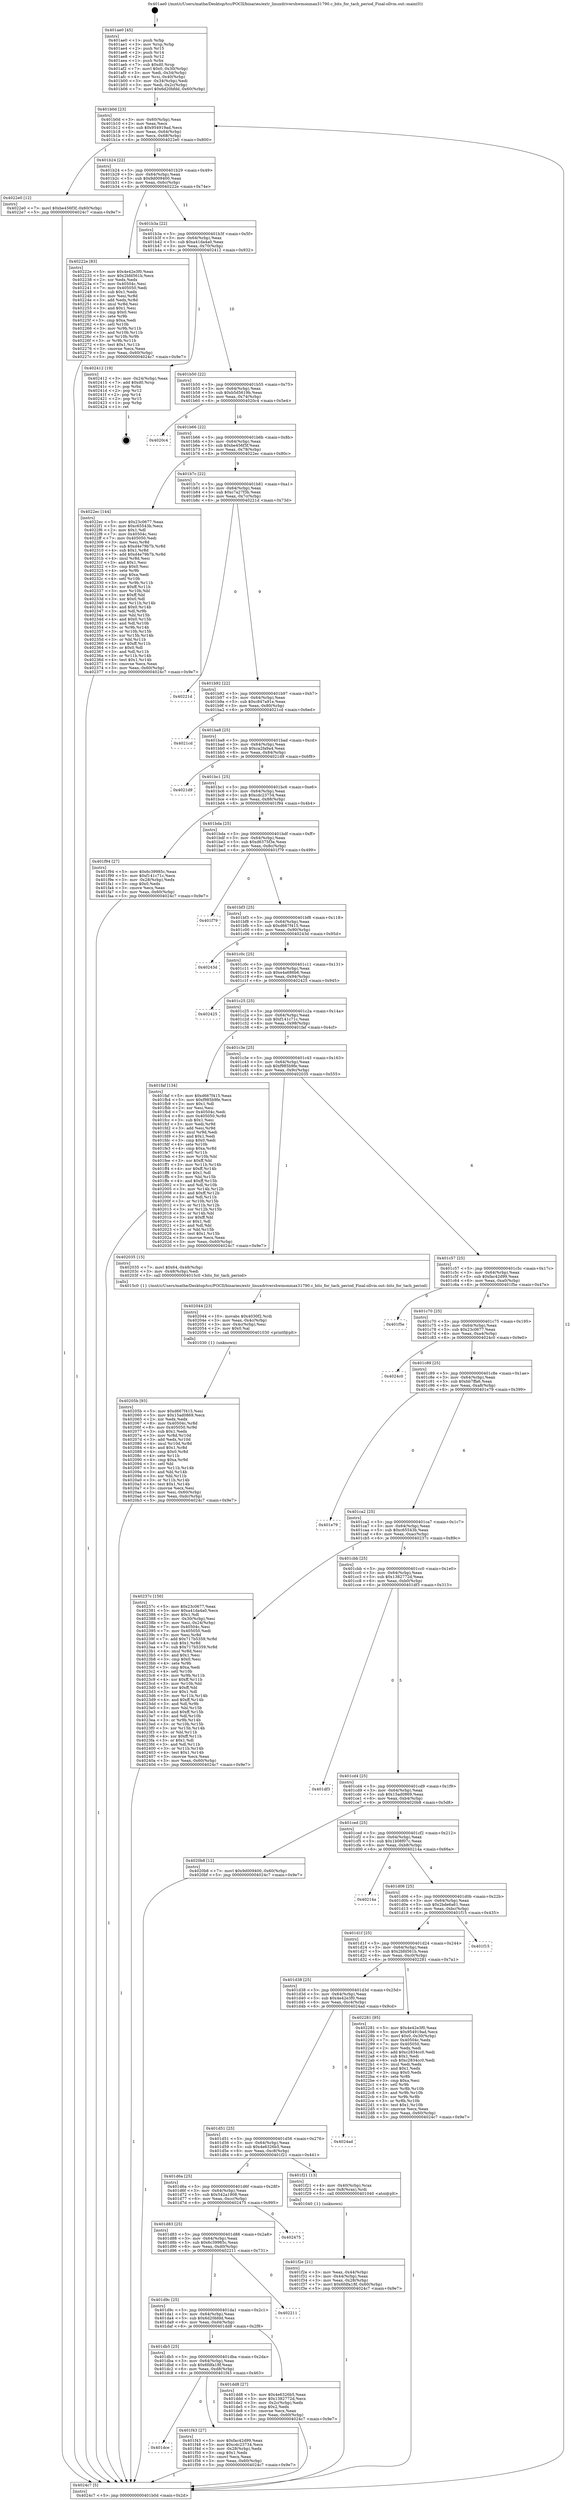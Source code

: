 digraph "0x401ae0" {
  label = "0x401ae0 (/mnt/c/Users/mathe/Desktop/tcc/POCII/binaries/extr_linuxdrivershwmonmax31790.c_bits_for_tach_period_Final-ollvm.out::main(0))"
  labelloc = "t"
  node[shape=record]

  Entry [label="",width=0.3,height=0.3,shape=circle,fillcolor=black,style=filled]
  "0x401b0d" [label="{
     0x401b0d [23]\l
     | [instrs]\l
     &nbsp;&nbsp;0x401b0d \<+3\>: mov -0x60(%rbp),%eax\l
     &nbsp;&nbsp;0x401b10 \<+2\>: mov %eax,%ecx\l
     &nbsp;&nbsp;0x401b12 \<+6\>: sub $0x954919ad,%ecx\l
     &nbsp;&nbsp;0x401b18 \<+3\>: mov %eax,-0x64(%rbp)\l
     &nbsp;&nbsp;0x401b1b \<+3\>: mov %ecx,-0x68(%rbp)\l
     &nbsp;&nbsp;0x401b1e \<+6\>: je 00000000004022e0 \<main+0x800\>\l
  }"]
  "0x4022e0" [label="{
     0x4022e0 [12]\l
     | [instrs]\l
     &nbsp;&nbsp;0x4022e0 \<+7\>: movl $0xbe456f3f,-0x60(%rbp)\l
     &nbsp;&nbsp;0x4022e7 \<+5\>: jmp 00000000004024c7 \<main+0x9e7\>\l
  }"]
  "0x401b24" [label="{
     0x401b24 [22]\l
     | [instrs]\l
     &nbsp;&nbsp;0x401b24 \<+5\>: jmp 0000000000401b29 \<main+0x49\>\l
     &nbsp;&nbsp;0x401b29 \<+3\>: mov -0x64(%rbp),%eax\l
     &nbsp;&nbsp;0x401b2c \<+5\>: sub $0x9d009400,%eax\l
     &nbsp;&nbsp;0x401b31 \<+3\>: mov %eax,-0x6c(%rbp)\l
     &nbsp;&nbsp;0x401b34 \<+6\>: je 000000000040222e \<main+0x74e\>\l
  }"]
  Exit [label="",width=0.3,height=0.3,shape=circle,fillcolor=black,style=filled,peripheries=2]
  "0x40222e" [label="{
     0x40222e [83]\l
     | [instrs]\l
     &nbsp;&nbsp;0x40222e \<+5\>: mov $0x4e42e3f0,%eax\l
     &nbsp;&nbsp;0x402233 \<+5\>: mov $0x2bfd561b,%ecx\l
     &nbsp;&nbsp;0x402238 \<+2\>: xor %edx,%edx\l
     &nbsp;&nbsp;0x40223a \<+7\>: mov 0x40504c,%esi\l
     &nbsp;&nbsp;0x402241 \<+7\>: mov 0x405050,%edi\l
     &nbsp;&nbsp;0x402248 \<+3\>: sub $0x1,%edx\l
     &nbsp;&nbsp;0x40224b \<+3\>: mov %esi,%r8d\l
     &nbsp;&nbsp;0x40224e \<+3\>: add %edx,%r8d\l
     &nbsp;&nbsp;0x402251 \<+4\>: imul %r8d,%esi\l
     &nbsp;&nbsp;0x402255 \<+3\>: and $0x1,%esi\l
     &nbsp;&nbsp;0x402258 \<+3\>: cmp $0x0,%esi\l
     &nbsp;&nbsp;0x40225b \<+4\>: sete %r9b\l
     &nbsp;&nbsp;0x40225f \<+3\>: cmp $0xa,%edi\l
     &nbsp;&nbsp;0x402262 \<+4\>: setl %r10b\l
     &nbsp;&nbsp;0x402266 \<+3\>: mov %r9b,%r11b\l
     &nbsp;&nbsp;0x402269 \<+3\>: and %r10b,%r11b\l
     &nbsp;&nbsp;0x40226c \<+3\>: xor %r10b,%r9b\l
     &nbsp;&nbsp;0x40226f \<+3\>: or %r9b,%r11b\l
     &nbsp;&nbsp;0x402272 \<+4\>: test $0x1,%r11b\l
     &nbsp;&nbsp;0x402276 \<+3\>: cmovne %ecx,%eax\l
     &nbsp;&nbsp;0x402279 \<+3\>: mov %eax,-0x60(%rbp)\l
     &nbsp;&nbsp;0x40227c \<+5\>: jmp 00000000004024c7 \<main+0x9e7\>\l
  }"]
  "0x401b3a" [label="{
     0x401b3a [22]\l
     | [instrs]\l
     &nbsp;&nbsp;0x401b3a \<+5\>: jmp 0000000000401b3f \<main+0x5f\>\l
     &nbsp;&nbsp;0x401b3f \<+3\>: mov -0x64(%rbp),%eax\l
     &nbsp;&nbsp;0x401b42 \<+5\>: sub $0xa41da4a0,%eax\l
     &nbsp;&nbsp;0x401b47 \<+3\>: mov %eax,-0x70(%rbp)\l
     &nbsp;&nbsp;0x401b4a \<+6\>: je 0000000000402412 \<main+0x932\>\l
  }"]
  "0x40205b" [label="{
     0x40205b [93]\l
     | [instrs]\l
     &nbsp;&nbsp;0x40205b \<+5\>: mov $0xd667f415,%esi\l
     &nbsp;&nbsp;0x402060 \<+5\>: mov $0x15ad0869,%ecx\l
     &nbsp;&nbsp;0x402065 \<+2\>: xor %edx,%edx\l
     &nbsp;&nbsp;0x402067 \<+8\>: mov 0x40504c,%r8d\l
     &nbsp;&nbsp;0x40206f \<+8\>: mov 0x405050,%r9d\l
     &nbsp;&nbsp;0x402077 \<+3\>: sub $0x1,%edx\l
     &nbsp;&nbsp;0x40207a \<+3\>: mov %r8d,%r10d\l
     &nbsp;&nbsp;0x40207d \<+3\>: add %edx,%r10d\l
     &nbsp;&nbsp;0x402080 \<+4\>: imul %r10d,%r8d\l
     &nbsp;&nbsp;0x402084 \<+4\>: and $0x1,%r8d\l
     &nbsp;&nbsp;0x402088 \<+4\>: cmp $0x0,%r8d\l
     &nbsp;&nbsp;0x40208c \<+4\>: sete %r11b\l
     &nbsp;&nbsp;0x402090 \<+4\>: cmp $0xa,%r9d\l
     &nbsp;&nbsp;0x402094 \<+3\>: setl %bl\l
     &nbsp;&nbsp;0x402097 \<+3\>: mov %r11b,%r14b\l
     &nbsp;&nbsp;0x40209a \<+3\>: and %bl,%r14b\l
     &nbsp;&nbsp;0x40209d \<+3\>: xor %bl,%r11b\l
     &nbsp;&nbsp;0x4020a0 \<+3\>: or %r11b,%r14b\l
     &nbsp;&nbsp;0x4020a3 \<+4\>: test $0x1,%r14b\l
     &nbsp;&nbsp;0x4020a7 \<+3\>: cmovne %ecx,%esi\l
     &nbsp;&nbsp;0x4020aa \<+3\>: mov %esi,-0x60(%rbp)\l
     &nbsp;&nbsp;0x4020ad \<+6\>: mov %eax,-0xdc(%rbp)\l
     &nbsp;&nbsp;0x4020b3 \<+5\>: jmp 00000000004024c7 \<main+0x9e7\>\l
  }"]
  "0x402412" [label="{
     0x402412 [19]\l
     | [instrs]\l
     &nbsp;&nbsp;0x402412 \<+3\>: mov -0x24(%rbp),%eax\l
     &nbsp;&nbsp;0x402415 \<+7\>: add $0xd0,%rsp\l
     &nbsp;&nbsp;0x40241c \<+1\>: pop %rbx\l
     &nbsp;&nbsp;0x40241d \<+2\>: pop %r12\l
     &nbsp;&nbsp;0x40241f \<+2\>: pop %r14\l
     &nbsp;&nbsp;0x402421 \<+2\>: pop %r15\l
     &nbsp;&nbsp;0x402423 \<+1\>: pop %rbp\l
     &nbsp;&nbsp;0x402424 \<+1\>: ret\l
  }"]
  "0x401b50" [label="{
     0x401b50 [22]\l
     | [instrs]\l
     &nbsp;&nbsp;0x401b50 \<+5\>: jmp 0000000000401b55 \<main+0x75\>\l
     &nbsp;&nbsp;0x401b55 \<+3\>: mov -0x64(%rbp),%eax\l
     &nbsp;&nbsp;0x401b58 \<+5\>: sub $0xb5d5619b,%eax\l
     &nbsp;&nbsp;0x401b5d \<+3\>: mov %eax,-0x74(%rbp)\l
     &nbsp;&nbsp;0x401b60 \<+6\>: je 00000000004020c4 \<main+0x5e4\>\l
  }"]
  "0x402044" [label="{
     0x402044 [23]\l
     | [instrs]\l
     &nbsp;&nbsp;0x402044 \<+10\>: movabs $0x4030f2,%rdi\l
     &nbsp;&nbsp;0x40204e \<+3\>: mov %eax,-0x4c(%rbp)\l
     &nbsp;&nbsp;0x402051 \<+3\>: mov -0x4c(%rbp),%esi\l
     &nbsp;&nbsp;0x402054 \<+2\>: mov $0x0,%al\l
     &nbsp;&nbsp;0x402056 \<+5\>: call 0000000000401030 \<printf@plt\>\l
     | [calls]\l
     &nbsp;&nbsp;0x401030 \{1\} (unknown)\l
  }"]
  "0x4020c4" [label="{
     0x4020c4\l
  }", style=dashed]
  "0x401b66" [label="{
     0x401b66 [22]\l
     | [instrs]\l
     &nbsp;&nbsp;0x401b66 \<+5\>: jmp 0000000000401b6b \<main+0x8b\>\l
     &nbsp;&nbsp;0x401b6b \<+3\>: mov -0x64(%rbp),%eax\l
     &nbsp;&nbsp;0x401b6e \<+5\>: sub $0xbe456f3f,%eax\l
     &nbsp;&nbsp;0x401b73 \<+3\>: mov %eax,-0x78(%rbp)\l
     &nbsp;&nbsp;0x401b76 \<+6\>: je 00000000004022ec \<main+0x80c\>\l
  }"]
  "0x401dce" [label="{
     0x401dce\l
  }", style=dashed]
  "0x4022ec" [label="{
     0x4022ec [144]\l
     | [instrs]\l
     &nbsp;&nbsp;0x4022ec \<+5\>: mov $0x23c0677,%eax\l
     &nbsp;&nbsp;0x4022f1 \<+5\>: mov $0xc65543b,%ecx\l
     &nbsp;&nbsp;0x4022f6 \<+2\>: mov $0x1,%dl\l
     &nbsp;&nbsp;0x4022f8 \<+7\>: mov 0x40504c,%esi\l
     &nbsp;&nbsp;0x4022ff \<+7\>: mov 0x405050,%edi\l
     &nbsp;&nbsp;0x402306 \<+3\>: mov %esi,%r8d\l
     &nbsp;&nbsp;0x402309 \<+7\>: sub $0xd4e79b7b,%r8d\l
     &nbsp;&nbsp;0x402310 \<+4\>: sub $0x1,%r8d\l
     &nbsp;&nbsp;0x402314 \<+7\>: add $0xd4e79b7b,%r8d\l
     &nbsp;&nbsp;0x40231b \<+4\>: imul %r8d,%esi\l
     &nbsp;&nbsp;0x40231f \<+3\>: and $0x1,%esi\l
     &nbsp;&nbsp;0x402322 \<+3\>: cmp $0x0,%esi\l
     &nbsp;&nbsp;0x402325 \<+4\>: sete %r9b\l
     &nbsp;&nbsp;0x402329 \<+3\>: cmp $0xa,%edi\l
     &nbsp;&nbsp;0x40232c \<+4\>: setl %r10b\l
     &nbsp;&nbsp;0x402330 \<+3\>: mov %r9b,%r11b\l
     &nbsp;&nbsp;0x402333 \<+4\>: xor $0xff,%r11b\l
     &nbsp;&nbsp;0x402337 \<+3\>: mov %r10b,%bl\l
     &nbsp;&nbsp;0x40233a \<+3\>: xor $0xff,%bl\l
     &nbsp;&nbsp;0x40233d \<+3\>: xor $0x0,%dl\l
     &nbsp;&nbsp;0x402340 \<+3\>: mov %r11b,%r14b\l
     &nbsp;&nbsp;0x402343 \<+4\>: and $0x0,%r14b\l
     &nbsp;&nbsp;0x402347 \<+3\>: and %dl,%r9b\l
     &nbsp;&nbsp;0x40234a \<+3\>: mov %bl,%r15b\l
     &nbsp;&nbsp;0x40234d \<+4\>: and $0x0,%r15b\l
     &nbsp;&nbsp;0x402351 \<+3\>: and %dl,%r10b\l
     &nbsp;&nbsp;0x402354 \<+3\>: or %r9b,%r14b\l
     &nbsp;&nbsp;0x402357 \<+3\>: or %r10b,%r15b\l
     &nbsp;&nbsp;0x40235a \<+3\>: xor %r15b,%r14b\l
     &nbsp;&nbsp;0x40235d \<+3\>: or %bl,%r11b\l
     &nbsp;&nbsp;0x402360 \<+4\>: xor $0xff,%r11b\l
     &nbsp;&nbsp;0x402364 \<+3\>: or $0x0,%dl\l
     &nbsp;&nbsp;0x402367 \<+3\>: and %dl,%r11b\l
     &nbsp;&nbsp;0x40236a \<+3\>: or %r11b,%r14b\l
     &nbsp;&nbsp;0x40236d \<+4\>: test $0x1,%r14b\l
     &nbsp;&nbsp;0x402371 \<+3\>: cmovne %ecx,%eax\l
     &nbsp;&nbsp;0x402374 \<+3\>: mov %eax,-0x60(%rbp)\l
     &nbsp;&nbsp;0x402377 \<+5\>: jmp 00000000004024c7 \<main+0x9e7\>\l
  }"]
  "0x401b7c" [label="{
     0x401b7c [22]\l
     | [instrs]\l
     &nbsp;&nbsp;0x401b7c \<+5\>: jmp 0000000000401b81 \<main+0xa1\>\l
     &nbsp;&nbsp;0x401b81 \<+3\>: mov -0x64(%rbp),%eax\l
     &nbsp;&nbsp;0x401b84 \<+5\>: sub $0xc7a27f3b,%eax\l
     &nbsp;&nbsp;0x401b89 \<+3\>: mov %eax,-0x7c(%rbp)\l
     &nbsp;&nbsp;0x401b8c \<+6\>: je 000000000040221d \<main+0x73d\>\l
  }"]
  "0x401f43" [label="{
     0x401f43 [27]\l
     | [instrs]\l
     &nbsp;&nbsp;0x401f43 \<+5\>: mov $0xfac42d99,%eax\l
     &nbsp;&nbsp;0x401f48 \<+5\>: mov $0xcdc23734,%ecx\l
     &nbsp;&nbsp;0x401f4d \<+3\>: mov -0x28(%rbp),%edx\l
     &nbsp;&nbsp;0x401f50 \<+3\>: cmp $0x1,%edx\l
     &nbsp;&nbsp;0x401f53 \<+3\>: cmovl %ecx,%eax\l
     &nbsp;&nbsp;0x401f56 \<+3\>: mov %eax,-0x60(%rbp)\l
     &nbsp;&nbsp;0x401f59 \<+5\>: jmp 00000000004024c7 \<main+0x9e7\>\l
  }"]
  "0x40221d" [label="{
     0x40221d\l
  }", style=dashed]
  "0x401b92" [label="{
     0x401b92 [22]\l
     | [instrs]\l
     &nbsp;&nbsp;0x401b92 \<+5\>: jmp 0000000000401b97 \<main+0xb7\>\l
     &nbsp;&nbsp;0x401b97 \<+3\>: mov -0x64(%rbp),%eax\l
     &nbsp;&nbsp;0x401b9a \<+5\>: sub $0xc847a91e,%eax\l
     &nbsp;&nbsp;0x401b9f \<+3\>: mov %eax,-0x80(%rbp)\l
     &nbsp;&nbsp;0x401ba2 \<+6\>: je 00000000004021cd \<main+0x6ed\>\l
  }"]
  "0x401f2e" [label="{
     0x401f2e [21]\l
     | [instrs]\l
     &nbsp;&nbsp;0x401f2e \<+3\>: mov %eax,-0x44(%rbp)\l
     &nbsp;&nbsp;0x401f31 \<+3\>: mov -0x44(%rbp),%eax\l
     &nbsp;&nbsp;0x401f34 \<+3\>: mov %eax,-0x28(%rbp)\l
     &nbsp;&nbsp;0x401f37 \<+7\>: movl $0x6fdfa18f,-0x60(%rbp)\l
     &nbsp;&nbsp;0x401f3e \<+5\>: jmp 00000000004024c7 \<main+0x9e7\>\l
  }"]
  "0x4021cd" [label="{
     0x4021cd\l
  }", style=dashed]
  "0x401ba8" [label="{
     0x401ba8 [25]\l
     | [instrs]\l
     &nbsp;&nbsp;0x401ba8 \<+5\>: jmp 0000000000401bad \<main+0xcd\>\l
     &nbsp;&nbsp;0x401bad \<+3\>: mov -0x64(%rbp),%eax\l
     &nbsp;&nbsp;0x401bb0 \<+5\>: sub $0xca2fa9a4,%eax\l
     &nbsp;&nbsp;0x401bb5 \<+6\>: mov %eax,-0x84(%rbp)\l
     &nbsp;&nbsp;0x401bbb \<+6\>: je 00000000004021d9 \<main+0x6f9\>\l
  }"]
  "0x401ae0" [label="{
     0x401ae0 [45]\l
     | [instrs]\l
     &nbsp;&nbsp;0x401ae0 \<+1\>: push %rbp\l
     &nbsp;&nbsp;0x401ae1 \<+3\>: mov %rsp,%rbp\l
     &nbsp;&nbsp;0x401ae4 \<+2\>: push %r15\l
     &nbsp;&nbsp;0x401ae6 \<+2\>: push %r14\l
     &nbsp;&nbsp;0x401ae8 \<+2\>: push %r12\l
     &nbsp;&nbsp;0x401aea \<+1\>: push %rbx\l
     &nbsp;&nbsp;0x401aeb \<+7\>: sub $0xd0,%rsp\l
     &nbsp;&nbsp;0x401af2 \<+7\>: movl $0x0,-0x30(%rbp)\l
     &nbsp;&nbsp;0x401af9 \<+3\>: mov %edi,-0x34(%rbp)\l
     &nbsp;&nbsp;0x401afc \<+4\>: mov %rsi,-0x40(%rbp)\l
     &nbsp;&nbsp;0x401b00 \<+3\>: mov -0x34(%rbp),%edi\l
     &nbsp;&nbsp;0x401b03 \<+3\>: mov %edi,-0x2c(%rbp)\l
     &nbsp;&nbsp;0x401b06 \<+7\>: movl $0x6d20bfdd,-0x60(%rbp)\l
  }"]
  "0x4021d9" [label="{
     0x4021d9\l
  }", style=dashed]
  "0x401bc1" [label="{
     0x401bc1 [25]\l
     | [instrs]\l
     &nbsp;&nbsp;0x401bc1 \<+5\>: jmp 0000000000401bc6 \<main+0xe6\>\l
     &nbsp;&nbsp;0x401bc6 \<+3\>: mov -0x64(%rbp),%eax\l
     &nbsp;&nbsp;0x401bc9 \<+5\>: sub $0xcdc23734,%eax\l
     &nbsp;&nbsp;0x401bce \<+6\>: mov %eax,-0x88(%rbp)\l
     &nbsp;&nbsp;0x401bd4 \<+6\>: je 0000000000401f94 \<main+0x4b4\>\l
  }"]
  "0x4024c7" [label="{
     0x4024c7 [5]\l
     | [instrs]\l
     &nbsp;&nbsp;0x4024c7 \<+5\>: jmp 0000000000401b0d \<main+0x2d\>\l
  }"]
  "0x401f94" [label="{
     0x401f94 [27]\l
     | [instrs]\l
     &nbsp;&nbsp;0x401f94 \<+5\>: mov $0x6c39985c,%eax\l
     &nbsp;&nbsp;0x401f99 \<+5\>: mov $0xf141c71c,%ecx\l
     &nbsp;&nbsp;0x401f9e \<+3\>: mov -0x28(%rbp),%edx\l
     &nbsp;&nbsp;0x401fa1 \<+3\>: cmp $0x0,%edx\l
     &nbsp;&nbsp;0x401fa4 \<+3\>: cmove %ecx,%eax\l
     &nbsp;&nbsp;0x401fa7 \<+3\>: mov %eax,-0x60(%rbp)\l
     &nbsp;&nbsp;0x401faa \<+5\>: jmp 00000000004024c7 \<main+0x9e7\>\l
  }"]
  "0x401bda" [label="{
     0x401bda [25]\l
     | [instrs]\l
     &nbsp;&nbsp;0x401bda \<+5\>: jmp 0000000000401bdf \<main+0xff\>\l
     &nbsp;&nbsp;0x401bdf \<+3\>: mov -0x64(%rbp),%eax\l
     &nbsp;&nbsp;0x401be2 \<+5\>: sub $0xd6375f3e,%eax\l
     &nbsp;&nbsp;0x401be7 \<+6\>: mov %eax,-0x8c(%rbp)\l
     &nbsp;&nbsp;0x401bed \<+6\>: je 0000000000401f79 \<main+0x499\>\l
  }"]
  "0x401db5" [label="{
     0x401db5 [25]\l
     | [instrs]\l
     &nbsp;&nbsp;0x401db5 \<+5\>: jmp 0000000000401dba \<main+0x2da\>\l
     &nbsp;&nbsp;0x401dba \<+3\>: mov -0x64(%rbp),%eax\l
     &nbsp;&nbsp;0x401dbd \<+5\>: sub $0x6fdfa18f,%eax\l
     &nbsp;&nbsp;0x401dc2 \<+6\>: mov %eax,-0xd8(%rbp)\l
     &nbsp;&nbsp;0x401dc8 \<+6\>: je 0000000000401f43 \<main+0x463\>\l
  }"]
  "0x401f79" [label="{
     0x401f79\l
  }", style=dashed]
  "0x401bf3" [label="{
     0x401bf3 [25]\l
     | [instrs]\l
     &nbsp;&nbsp;0x401bf3 \<+5\>: jmp 0000000000401bf8 \<main+0x118\>\l
     &nbsp;&nbsp;0x401bf8 \<+3\>: mov -0x64(%rbp),%eax\l
     &nbsp;&nbsp;0x401bfb \<+5\>: sub $0xd667f415,%eax\l
     &nbsp;&nbsp;0x401c00 \<+6\>: mov %eax,-0x90(%rbp)\l
     &nbsp;&nbsp;0x401c06 \<+6\>: je 000000000040243d \<main+0x95d\>\l
  }"]
  "0x401dd8" [label="{
     0x401dd8 [27]\l
     | [instrs]\l
     &nbsp;&nbsp;0x401dd8 \<+5\>: mov $0x4e6326b5,%eax\l
     &nbsp;&nbsp;0x401ddd \<+5\>: mov $0x1382772d,%ecx\l
     &nbsp;&nbsp;0x401de2 \<+3\>: mov -0x2c(%rbp),%edx\l
     &nbsp;&nbsp;0x401de5 \<+3\>: cmp $0x2,%edx\l
     &nbsp;&nbsp;0x401de8 \<+3\>: cmovne %ecx,%eax\l
     &nbsp;&nbsp;0x401deb \<+3\>: mov %eax,-0x60(%rbp)\l
     &nbsp;&nbsp;0x401dee \<+5\>: jmp 00000000004024c7 \<main+0x9e7\>\l
  }"]
  "0x40243d" [label="{
     0x40243d\l
  }", style=dashed]
  "0x401c0c" [label="{
     0x401c0c [25]\l
     | [instrs]\l
     &nbsp;&nbsp;0x401c0c \<+5\>: jmp 0000000000401c11 \<main+0x131\>\l
     &nbsp;&nbsp;0x401c11 \<+3\>: mov -0x64(%rbp),%eax\l
     &nbsp;&nbsp;0x401c14 \<+5\>: sub $0xe4a686b6,%eax\l
     &nbsp;&nbsp;0x401c19 \<+6\>: mov %eax,-0x94(%rbp)\l
     &nbsp;&nbsp;0x401c1f \<+6\>: je 0000000000402425 \<main+0x945\>\l
  }"]
  "0x401d9c" [label="{
     0x401d9c [25]\l
     | [instrs]\l
     &nbsp;&nbsp;0x401d9c \<+5\>: jmp 0000000000401da1 \<main+0x2c1\>\l
     &nbsp;&nbsp;0x401da1 \<+3\>: mov -0x64(%rbp),%eax\l
     &nbsp;&nbsp;0x401da4 \<+5\>: sub $0x6d20bfdd,%eax\l
     &nbsp;&nbsp;0x401da9 \<+6\>: mov %eax,-0xd4(%rbp)\l
     &nbsp;&nbsp;0x401daf \<+6\>: je 0000000000401dd8 \<main+0x2f8\>\l
  }"]
  "0x402425" [label="{
     0x402425\l
  }", style=dashed]
  "0x401c25" [label="{
     0x401c25 [25]\l
     | [instrs]\l
     &nbsp;&nbsp;0x401c25 \<+5\>: jmp 0000000000401c2a \<main+0x14a\>\l
     &nbsp;&nbsp;0x401c2a \<+3\>: mov -0x64(%rbp),%eax\l
     &nbsp;&nbsp;0x401c2d \<+5\>: sub $0xf141c71c,%eax\l
     &nbsp;&nbsp;0x401c32 \<+6\>: mov %eax,-0x98(%rbp)\l
     &nbsp;&nbsp;0x401c38 \<+6\>: je 0000000000401faf \<main+0x4cf\>\l
  }"]
  "0x402211" [label="{
     0x402211\l
  }", style=dashed]
  "0x401faf" [label="{
     0x401faf [134]\l
     | [instrs]\l
     &nbsp;&nbsp;0x401faf \<+5\>: mov $0xd667f415,%eax\l
     &nbsp;&nbsp;0x401fb4 \<+5\>: mov $0xf985b9fe,%ecx\l
     &nbsp;&nbsp;0x401fb9 \<+2\>: mov $0x1,%dl\l
     &nbsp;&nbsp;0x401fbb \<+2\>: xor %esi,%esi\l
     &nbsp;&nbsp;0x401fbd \<+7\>: mov 0x40504c,%edi\l
     &nbsp;&nbsp;0x401fc4 \<+8\>: mov 0x405050,%r8d\l
     &nbsp;&nbsp;0x401fcc \<+3\>: sub $0x1,%esi\l
     &nbsp;&nbsp;0x401fcf \<+3\>: mov %edi,%r9d\l
     &nbsp;&nbsp;0x401fd2 \<+3\>: add %esi,%r9d\l
     &nbsp;&nbsp;0x401fd5 \<+4\>: imul %r9d,%edi\l
     &nbsp;&nbsp;0x401fd9 \<+3\>: and $0x1,%edi\l
     &nbsp;&nbsp;0x401fdc \<+3\>: cmp $0x0,%edi\l
     &nbsp;&nbsp;0x401fdf \<+4\>: sete %r10b\l
     &nbsp;&nbsp;0x401fe3 \<+4\>: cmp $0xa,%r8d\l
     &nbsp;&nbsp;0x401fe7 \<+4\>: setl %r11b\l
     &nbsp;&nbsp;0x401feb \<+3\>: mov %r10b,%bl\l
     &nbsp;&nbsp;0x401fee \<+3\>: xor $0xff,%bl\l
     &nbsp;&nbsp;0x401ff1 \<+3\>: mov %r11b,%r14b\l
     &nbsp;&nbsp;0x401ff4 \<+4\>: xor $0xff,%r14b\l
     &nbsp;&nbsp;0x401ff8 \<+3\>: xor $0x1,%dl\l
     &nbsp;&nbsp;0x401ffb \<+3\>: mov %bl,%r15b\l
     &nbsp;&nbsp;0x401ffe \<+4\>: and $0xff,%r15b\l
     &nbsp;&nbsp;0x402002 \<+3\>: and %dl,%r10b\l
     &nbsp;&nbsp;0x402005 \<+3\>: mov %r14b,%r12b\l
     &nbsp;&nbsp;0x402008 \<+4\>: and $0xff,%r12b\l
     &nbsp;&nbsp;0x40200c \<+3\>: and %dl,%r11b\l
     &nbsp;&nbsp;0x40200f \<+3\>: or %r10b,%r15b\l
     &nbsp;&nbsp;0x402012 \<+3\>: or %r11b,%r12b\l
     &nbsp;&nbsp;0x402015 \<+3\>: xor %r12b,%r15b\l
     &nbsp;&nbsp;0x402018 \<+3\>: or %r14b,%bl\l
     &nbsp;&nbsp;0x40201b \<+3\>: xor $0xff,%bl\l
     &nbsp;&nbsp;0x40201e \<+3\>: or $0x1,%dl\l
     &nbsp;&nbsp;0x402021 \<+2\>: and %dl,%bl\l
     &nbsp;&nbsp;0x402023 \<+3\>: or %bl,%r15b\l
     &nbsp;&nbsp;0x402026 \<+4\>: test $0x1,%r15b\l
     &nbsp;&nbsp;0x40202a \<+3\>: cmovne %ecx,%eax\l
     &nbsp;&nbsp;0x40202d \<+3\>: mov %eax,-0x60(%rbp)\l
     &nbsp;&nbsp;0x402030 \<+5\>: jmp 00000000004024c7 \<main+0x9e7\>\l
  }"]
  "0x401c3e" [label="{
     0x401c3e [25]\l
     | [instrs]\l
     &nbsp;&nbsp;0x401c3e \<+5\>: jmp 0000000000401c43 \<main+0x163\>\l
     &nbsp;&nbsp;0x401c43 \<+3\>: mov -0x64(%rbp),%eax\l
     &nbsp;&nbsp;0x401c46 \<+5\>: sub $0xf985b9fe,%eax\l
     &nbsp;&nbsp;0x401c4b \<+6\>: mov %eax,-0x9c(%rbp)\l
     &nbsp;&nbsp;0x401c51 \<+6\>: je 0000000000402035 \<main+0x555\>\l
  }"]
  "0x401d83" [label="{
     0x401d83 [25]\l
     | [instrs]\l
     &nbsp;&nbsp;0x401d83 \<+5\>: jmp 0000000000401d88 \<main+0x2a8\>\l
     &nbsp;&nbsp;0x401d88 \<+3\>: mov -0x64(%rbp),%eax\l
     &nbsp;&nbsp;0x401d8b \<+5\>: sub $0x6c39985c,%eax\l
     &nbsp;&nbsp;0x401d90 \<+6\>: mov %eax,-0xd0(%rbp)\l
     &nbsp;&nbsp;0x401d96 \<+6\>: je 0000000000402211 \<main+0x731\>\l
  }"]
  "0x402035" [label="{
     0x402035 [15]\l
     | [instrs]\l
     &nbsp;&nbsp;0x402035 \<+7\>: movl $0x64,-0x48(%rbp)\l
     &nbsp;&nbsp;0x40203c \<+3\>: mov -0x48(%rbp),%edi\l
     &nbsp;&nbsp;0x40203f \<+5\>: call 00000000004015c0 \<bits_for_tach_period\>\l
     | [calls]\l
     &nbsp;&nbsp;0x4015c0 \{1\} (/mnt/c/Users/mathe/Desktop/tcc/POCII/binaries/extr_linuxdrivershwmonmax31790.c_bits_for_tach_period_Final-ollvm.out::bits_for_tach_period)\l
  }"]
  "0x401c57" [label="{
     0x401c57 [25]\l
     | [instrs]\l
     &nbsp;&nbsp;0x401c57 \<+5\>: jmp 0000000000401c5c \<main+0x17c\>\l
     &nbsp;&nbsp;0x401c5c \<+3\>: mov -0x64(%rbp),%eax\l
     &nbsp;&nbsp;0x401c5f \<+5\>: sub $0xfac42d99,%eax\l
     &nbsp;&nbsp;0x401c64 \<+6\>: mov %eax,-0xa0(%rbp)\l
     &nbsp;&nbsp;0x401c6a \<+6\>: je 0000000000401f5e \<main+0x47e\>\l
  }"]
  "0x402475" [label="{
     0x402475\l
  }", style=dashed]
  "0x401f5e" [label="{
     0x401f5e\l
  }", style=dashed]
  "0x401c70" [label="{
     0x401c70 [25]\l
     | [instrs]\l
     &nbsp;&nbsp;0x401c70 \<+5\>: jmp 0000000000401c75 \<main+0x195\>\l
     &nbsp;&nbsp;0x401c75 \<+3\>: mov -0x64(%rbp),%eax\l
     &nbsp;&nbsp;0x401c78 \<+5\>: sub $0x23c0677,%eax\l
     &nbsp;&nbsp;0x401c7d \<+6\>: mov %eax,-0xa4(%rbp)\l
     &nbsp;&nbsp;0x401c83 \<+6\>: je 00000000004024c0 \<main+0x9e0\>\l
  }"]
  "0x401d6a" [label="{
     0x401d6a [25]\l
     | [instrs]\l
     &nbsp;&nbsp;0x401d6a \<+5\>: jmp 0000000000401d6f \<main+0x28f\>\l
     &nbsp;&nbsp;0x401d6f \<+3\>: mov -0x64(%rbp),%eax\l
     &nbsp;&nbsp;0x401d72 \<+5\>: sub $0x542a1908,%eax\l
     &nbsp;&nbsp;0x401d77 \<+6\>: mov %eax,-0xcc(%rbp)\l
     &nbsp;&nbsp;0x401d7d \<+6\>: je 0000000000402475 \<main+0x995\>\l
  }"]
  "0x4024c0" [label="{
     0x4024c0\l
  }", style=dashed]
  "0x401c89" [label="{
     0x401c89 [25]\l
     | [instrs]\l
     &nbsp;&nbsp;0x401c89 \<+5\>: jmp 0000000000401c8e \<main+0x1ae\>\l
     &nbsp;&nbsp;0x401c8e \<+3\>: mov -0x64(%rbp),%eax\l
     &nbsp;&nbsp;0x401c91 \<+5\>: sub $0xbb7ffa6,%eax\l
     &nbsp;&nbsp;0x401c96 \<+6\>: mov %eax,-0xa8(%rbp)\l
     &nbsp;&nbsp;0x401c9c \<+6\>: je 0000000000401e79 \<main+0x399\>\l
  }"]
  "0x401f21" [label="{
     0x401f21 [13]\l
     | [instrs]\l
     &nbsp;&nbsp;0x401f21 \<+4\>: mov -0x40(%rbp),%rax\l
     &nbsp;&nbsp;0x401f25 \<+4\>: mov 0x8(%rax),%rdi\l
     &nbsp;&nbsp;0x401f29 \<+5\>: call 0000000000401040 \<atoi@plt\>\l
     | [calls]\l
     &nbsp;&nbsp;0x401040 \{1\} (unknown)\l
  }"]
  "0x401e79" [label="{
     0x401e79\l
  }", style=dashed]
  "0x401ca2" [label="{
     0x401ca2 [25]\l
     | [instrs]\l
     &nbsp;&nbsp;0x401ca2 \<+5\>: jmp 0000000000401ca7 \<main+0x1c7\>\l
     &nbsp;&nbsp;0x401ca7 \<+3\>: mov -0x64(%rbp),%eax\l
     &nbsp;&nbsp;0x401caa \<+5\>: sub $0xc65543b,%eax\l
     &nbsp;&nbsp;0x401caf \<+6\>: mov %eax,-0xac(%rbp)\l
     &nbsp;&nbsp;0x401cb5 \<+6\>: je 000000000040237c \<main+0x89c\>\l
  }"]
  "0x401d51" [label="{
     0x401d51 [25]\l
     | [instrs]\l
     &nbsp;&nbsp;0x401d51 \<+5\>: jmp 0000000000401d56 \<main+0x276\>\l
     &nbsp;&nbsp;0x401d56 \<+3\>: mov -0x64(%rbp),%eax\l
     &nbsp;&nbsp;0x401d59 \<+5\>: sub $0x4e6326b5,%eax\l
     &nbsp;&nbsp;0x401d5e \<+6\>: mov %eax,-0xc8(%rbp)\l
     &nbsp;&nbsp;0x401d64 \<+6\>: je 0000000000401f21 \<main+0x441\>\l
  }"]
  "0x40237c" [label="{
     0x40237c [150]\l
     | [instrs]\l
     &nbsp;&nbsp;0x40237c \<+5\>: mov $0x23c0677,%eax\l
     &nbsp;&nbsp;0x402381 \<+5\>: mov $0xa41da4a0,%ecx\l
     &nbsp;&nbsp;0x402386 \<+2\>: mov $0x1,%dl\l
     &nbsp;&nbsp;0x402388 \<+3\>: mov -0x30(%rbp),%esi\l
     &nbsp;&nbsp;0x40238b \<+3\>: mov %esi,-0x24(%rbp)\l
     &nbsp;&nbsp;0x40238e \<+7\>: mov 0x40504c,%esi\l
     &nbsp;&nbsp;0x402395 \<+7\>: mov 0x405050,%edi\l
     &nbsp;&nbsp;0x40239c \<+3\>: mov %esi,%r8d\l
     &nbsp;&nbsp;0x40239f \<+7\>: add $0x717b5359,%r8d\l
     &nbsp;&nbsp;0x4023a6 \<+4\>: sub $0x1,%r8d\l
     &nbsp;&nbsp;0x4023aa \<+7\>: sub $0x717b5359,%r8d\l
     &nbsp;&nbsp;0x4023b1 \<+4\>: imul %r8d,%esi\l
     &nbsp;&nbsp;0x4023b5 \<+3\>: and $0x1,%esi\l
     &nbsp;&nbsp;0x4023b8 \<+3\>: cmp $0x0,%esi\l
     &nbsp;&nbsp;0x4023bb \<+4\>: sete %r9b\l
     &nbsp;&nbsp;0x4023bf \<+3\>: cmp $0xa,%edi\l
     &nbsp;&nbsp;0x4023c2 \<+4\>: setl %r10b\l
     &nbsp;&nbsp;0x4023c6 \<+3\>: mov %r9b,%r11b\l
     &nbsp;&nbsp;0x4023c9 \<+4\>: xor $0xff,%r11b\l
     &nbsp;&nbsp;0x4023cd \<+3\>: mov %r10b,%bl\l
     &nbsp;&nbsp;0x4023d0 \<+3\>: xor $0xff,%bl\l
     &nbsp;&nbsp;0x4023d3 \<+3\>: xor $0x1,%dl\l
     &nbsp;&nbsp;0x4023d6 \<+3\>: mov %r11b,%r14b\l
     &nbsp;&nbsp;0x4023d9 \<+4\>: and $0xff,%r14b\l
     &nbsp;&nbsp;0x4023dd \<+3\>: and %dl,%r9b\l
     &nbsp;&nbsp;0x4023e0 \<+3\>: mov %bl,%r15b\l
     &nbsp;&nbsp;0x4023e3 \<+4\>: and $0xff,%r15b\l
     &nbsp;&nbsp;0x4023e7 \<+3\>: and %dl,%r10b\l
     &nbsp;&nbsp;0x4023ea \<+3\>: or %r9b,%r14b\l
     &nbsp;&nbsp;0x4023ed \<+3\>: or %r10b,%r15b\l
     &nbsp;&nbsp;0x4023f0 \<+3\>: xor %r15b,%r14b\l
     &nbsp;&nbsp;0x4023f3 \<+3\>: or %bl,%r11b\l
     &nbsp;&nbsp;0x4023f6 \<+4\>: xor $0xff,%r11b\l
     &nbsp;&nbsp;0x4023fa \<+3\>: or $0x1,%dl\l
     &nbsp;&nbsp;0x4023fd \<+3\>: and %dl,%r11b\l
     &nbsp;&nbsp;0x402400 \<+3\>: or %r11b,%r14b\l
     &nbsp;&nbsp;0x402403 \<+4\>: test $0x1,%r14b\l
     &nbsp;&nbsp;0x402407 \<+3\>: cmovne %ecx,%eax\l
     &nbsp;&nbsp;0x40240a \<+3\>: mov %eax,-0x60(%rbp)\l
     &nbsp;&nbsp;0x40240d \<+5\>: jmp 00000000004024c7 \<main+0x9e7\>\l
  }"]
  "0x401cbb" [label="{
     0x401cbb [25]\l
     | [instrs]\l
     &nbsp;&nbsp;0x401cbb \<+5\>: jmp 0000000000401cc0 \<main+0x1e0\>\l
     &nbsp;&nbsp;0x401cc0 \<+3\>: mov -0x64(%rbp),%eax\l
     &nbsp;&nbsp;0x401cc3 \<+5\>: sub $0x1382772d,%eax\l
     &nbsp;&nbsp;0x401cc8 \<+6\>: mov %eax,-0xb0(%rbp)\l
     &nbsp;&nbsp;0x401cce \<+6\>: je 0000000000401df3 \<main+0x313\>\l
  }"]
  "0x4024ad" [label="{
     0x4024ad\l
  }", style=dashed]
  "0x401df3" [label="{
     0x401df3\l
  }", style=dashed]
  "0x401cd4" [label="{
     0x401cd4 [25]\l
     | [instrs]\l
     &nbsp;&nbsp;0x401cd4 \<+5\>: jmp 0000000000401cd9 \<main+0x1f9\>\l
     &nbsp;&nbsp;0x401cd9 \<+3\>: mov -0x64(%rbp),%eax\l
     &nbsp;&nbsp;0x401cdc \<+5\>: sub $0x15ad0869,%eax\l
     &nbsp;&nbsp;0x401ce1 \<+6\>: mov %eax,-0xb4(%rbp)\l
     &nbsp;&nbsp;0x401ce7 \<+6\>: je 00000000004020b8 \<main+0x5d8\>\l
  }"]
  "0x401d38" [label="{
     0x401d38 [25]\l
     | [instrs]\l
     &nbsp;&nbsp;0x401d38 \<+5\>: jmp 0000000000401d3d \<main+0x25d\>\l
     &nbsp;&nbsp;0x401d3d \<+3\>: mov -0x64(%rbp),%eax\l
     &nbsp;&nbsp;0x401d40 \<+5\>: sub $0x4e42e3f0,%eax\l
     &nbsp;&nbsp;0x401d45 \<+6\>: mov %eax,-0xc4(%rbp)\l
     &nbsp;&nbsp;0x401d4b \<+6\>: je 00000000004024ad \<main+0x9cd\>\l
  }"]
  "0x4020b8" [label="{
     0x4020b8 [12]\l
     | [instrs]\l
     &nbsp;&nbsp;0x4020b8 \<+7\>: movl $0x9d009400,-0x60(%rbp)\l
     &nbsp;&nbsp;0x4020bf \<+5\>: jmp 00000000004024c7 \<main+0x9e7\>\l
  }"]
  "0x401ced" [label="{
     0x401ced [25]\l
     | [instrs]\l
     &nbsp;&nbsp;0x401ced \<+5\>: jmp 0000000000401cf2 \<main+0x212\>\l
     &nbsp;&nbsp;0x401cf2 \<+3\>: mov -0x64(%rbp),%eax\l
     &nbsp;&nbsp;0x401cf5 \<+5\>: sub $0x1b08f07c,%eax\l
     &nbsp;&nbsp;0x401cfa \<+6\>: mov %eax,-0xb8(%rbp)\l
     &nbsp;&nbsp;0x401d00 \<+6\>: je 000000000040214a \<main+0x66a\>\l
  }"]
  "0x402281" [label="{
     0x402281 [95]\l
     | [instrs]\l
     &nbsp;&nbsp;0x402281 \<+5\>: mov $0x4e42e3f0,%eax\l
     &nbsp;&nbsp;0x402286 \<+5\>: mov $0x954919ad,%ecx\l
     &nbsp;&nbsp;0x40228b \<+7\>: movl $0x0,-0x30(%rbp)\l
     &nbsp;&nbsp;0x402292 \<+7\>: mov 0x40504c,%edx\l
     &nbsp;&nbsp;0x402299 \<+7\>: mov 0x405050,%esi\l
     &nbsp;&nbsp;0x4022a0 \<+2\>: mov %edx,%edi\l
     &nbsp;&nbsp;0x4022a2 \<+6\>: add $0xc2834cc0,%edi\l
     &nbsp;&nbsp;0x4022a8 \<+3\>: sub $0x1,%edi\l
     &nbsp;&nbsp;0x4022ab \<+6\>: sub $0xc2834cc0,%edi\l
     &nbsp;&nbsp;0x4022b1 \<+3\>: imul %edi,%edx\l
     &nbsp;&nbsp;0x4022b4 \<+3\>: and $0x1,%edx\l
     &nbsp;&nbsp;0x4022b7 \<+3\>: cmp $0x0,%edx\l
     &nbsp;&nbsp;0x4022ba \<+4\>: sete %r8b\l
     &nbsp;&nbsp;0x4022be \<+3\>: cmp $0xa,%esi\l
     &nbsp;&nbsp;0x4022c1 \<+4\>: setl %r9b\l
     &nbsp;&nbsp;0x4022c5 \<+3\>: mov %r8b,%r10b\l
     &nbsp;&nbsp;0x4022c8 \<+3\>: and %r9b,%r10b\l
     &nbsp;&nbsp;0x4022cb \<+3\>: xor %r9b,%r8b\l
     &nbsp;&nbsp;0x4022ce \<+3\>: or %r8b,%r10b\l
     &nbsp;&nbsp;0x4022d1 \<+4\>: test $0x1,%r10b\l
     &nbsp;&nbsp;0x4022d5 \<+3\>: cmovne %ecx,%eax\l
     &nbsp;&nbsp;0x4022d8 \<+3\>: mov %eax,-0x60(%rbp)\l
     &nbsp;&nbsp;0x4022db \<+5\>: jmp 00000000004024c7 \<main+0x9e7\>\l
  }"]
  "0x40214a" [label="{
     0x40214a\l
  }", style=dashed]
  "0x401d06" [label="{
     0x401d06 [25]\l
     | [instrs]\l
     &nbsp;&nbsp;0x401d06 \<+5\>: jmp 0000000000401d0b \<main+0x22b\>\l
     &nbsp;&nbsp;0x401d0b \<+3\>: mov -0x64(%rbp),%eax\l
     &nbsp;&nbsp;0x401d0e \<+5\>: sub $0x2bde6a61,%eax\l
     &nbsp;&nbsp;0x401d13 \<+6\>: mov %eax,-0xbc(%rbp)\l
     &nbsp;&nbsp;0x401d19 \<+6\>: je 0000000000401f15 \<main+0x435\>\l
  }"]
  "0x401d1f" [label="{
     0x401d1f [25]\l
     | [instrs]\l
     &nbsp;&nbsp;0x401d1f \<+5\>: jmp 0000000000401d24 \<main+0x244\>\l
     &nbsp;&nbsp;0x401d24 \<+3\>: mov -0x64(%rbp),%eax\l
     &nbsp;&nbsp;0x401d27 \<+5\>: sub $0x2bfd561b,%eax\l
     &nbsp;&nbsp;0x401d2c \<+6\>: mov %eax,-0xc0(%rbp)\l
     &nbsp;&nbsp;0x401d32 \<+6\>: je 0000000000402281 \<main+0x7a1\>\l
  }"]
  "0x401f15" [label="{
     0x401f15\l
  }", style=dashed]
  Entry -> "0x401ae0" [label=" 1"]
  "0x401b0d" -> "0x4022e0" [label=" 1"]
  "0x401b0d" -> "0x401b24" [label=" 12"]
  "0x402412" -> Exit [label=" 1"]
  "0x401b24" -> "0x40222e" [label=" 1"]
  "0x401b24" -> "0x401b3a" [label=" 11"]
  "0x40237c" -> "0x4024c7" [label=" 1"]
  "0x401b3a" -> "0x402412" [label=" 1"]
  "0x401b3a" -> "0x401b50" [label=" 10"]
  "0x4022ec" -> "0x4024c7" [label=" 1"]
  "0x401b50" -> "0x4020c4" [label=" 0"]
  "0x401b50" -> "0x401b66" [label=" 10"]
  "0x4022e0" -> "0x4024c7" [label=" 1"]
  "0x401b66" -> "0x4022ec" [label=" 1"]
  "0x401b66" -> "0x401b7c" [label=" 9"]
  "0x402281" -> "0x4024c7" [label=" 1"]
  "0x401b7c" -> "0x40221d" [label=" 0"]
  "0x401b7c" -> "0x401b92" [label=" 9"]
  "0x40222e" -> "0x4024c7" [label=" 1"]
  "0x401b92" -> "0x4021cd" [label=" 0"]
  "0x401b92" -> "0x401ba8" [label=" 9"]
  "0x40205b" -> "0x4024c7" [label=" 1"]
  "0x401ba8" -> "0x4021d9" [label=" 0"]
  "0x401ba8" -> "0x401bc1" [label=" 9"]
  "0x402044" -> "0x40205b" [label=" 1"]
  "0x401bc1" -> "0x401f94" [label=" 1"]
  "0x401bc1" -> "0x401bda" [label=" 8"]
  "0x402035" -> "0x402044" [label=" 1"]
  "0x401bda" -> "0x401f79" [label=" 0"]
  "0x401bda" -> "0x401bf3" [label=" 8"]
  "0x401faf" -> "0x4024c7" [label=" 1"]
  "0x401bf3" -> "0x40243d" [label=" 0"]
  "0x401bf3" -> "0x401c0c" [label=" 8"]
  "0x401f94" -> "0x4024c7" [label=" 1"]
  "0x401c0c" -> "0x402425" [label=" 0"]
  "0x401c0c" -> "0x401c25" [label=" 8"]
  "0x401db5" -> "0x401dce" [label=" 0"]
  "0x401c25" -> "0x401faf" [label=" 1"]
  "0x401c25" -> "0x401c3e" [label=" 7"]
  "0x401db5" -> "0x401f43" [label=" 1"]
  "0x401c3e" -> "0x402035" [label=" 1"]
  "0x401c3e" -> "0x401c57" [label=" 6"]
  "0x401f2e" -> "0x4024c7" [label=" 1"]
  "0x401c57" -> "0x401f5e" [label=" 0"]
  "0x401c57" -> "0x401c70" [label=" 6"]
  "0x401f21" -> "0x401f2e" [label=" 1"]
  "0x401c70" -> "0x4024c0" [label=" 0"]
  "0x401c70" -> "0x401c89" [label=" 6"]
  "0x401ae0" -> "0x401b0d" [label=" 1"]
  "0x401c89" -> "0x401e79" [label=" 0"]
  "0x401c89" -> "0x401ca2" [label=" 6"]
  "0x401dd8" -> "0x4024c7" [label=" 1"]
  "0x401ca2" -> "0x40237c" [label=" 1"]
  "0x401ca2" -> "0x401cbb" [label=" 5"]
  "0x401d9c" -> "0x401dd8" [label=" 1"]
  "0x401cbb" -> "0x401df3" [label=" 0"]
  "0x401cbb" -> "0x401cd4" [label=" 5"]
  "0x401f43" -> "0x4024c7" [label=" 1"]
  "0x401cd4" -> "0x4020b8" [label=" 1"]
  "0x401cd4" -> "0x401ced" [label=" 4"]
  "0x401d83" -> "0x402211" [label=" 0"]
  "0x401ced" -> "0x40214a" [label=" 0"]
  "0x401ced" -> "0x401d06" [label=" 4"]
  "0x4020b8" -> "0x4024c7" [label=" 1"]
  "0x401d06" -> "0x401f15" [label=" 0"]
  "0x401d06" -> "0x401d1f" [label=" 4"]
  "0x401d6a" -> "0x401d83" [label=" 2"]
  "0x401d1f" -> "0x402281" [label=" 1"]
  "0x401d1f" -> "0x401d38" [label=" 3"]
  "0x401d83" -> "0x401d9c" [label=" 2"]
  "0x401d38" -> "0x4024ad" [label=" 0"]
  "0x401d38" -> "0x401d51" [label=" 3"]
  "0x401d9c" -> "0x401db5" [label=" 1"]
  "0x401d51" -> "0x401f21" [label=" 1"]
  "0x401d51" -> "0x401d6a" [label=" 2"]
  "0x4024c7" -> "0x401b0d" [label=" 12"]
  "0x401d6a" -> "0x402475" [label=" 0"]
}
